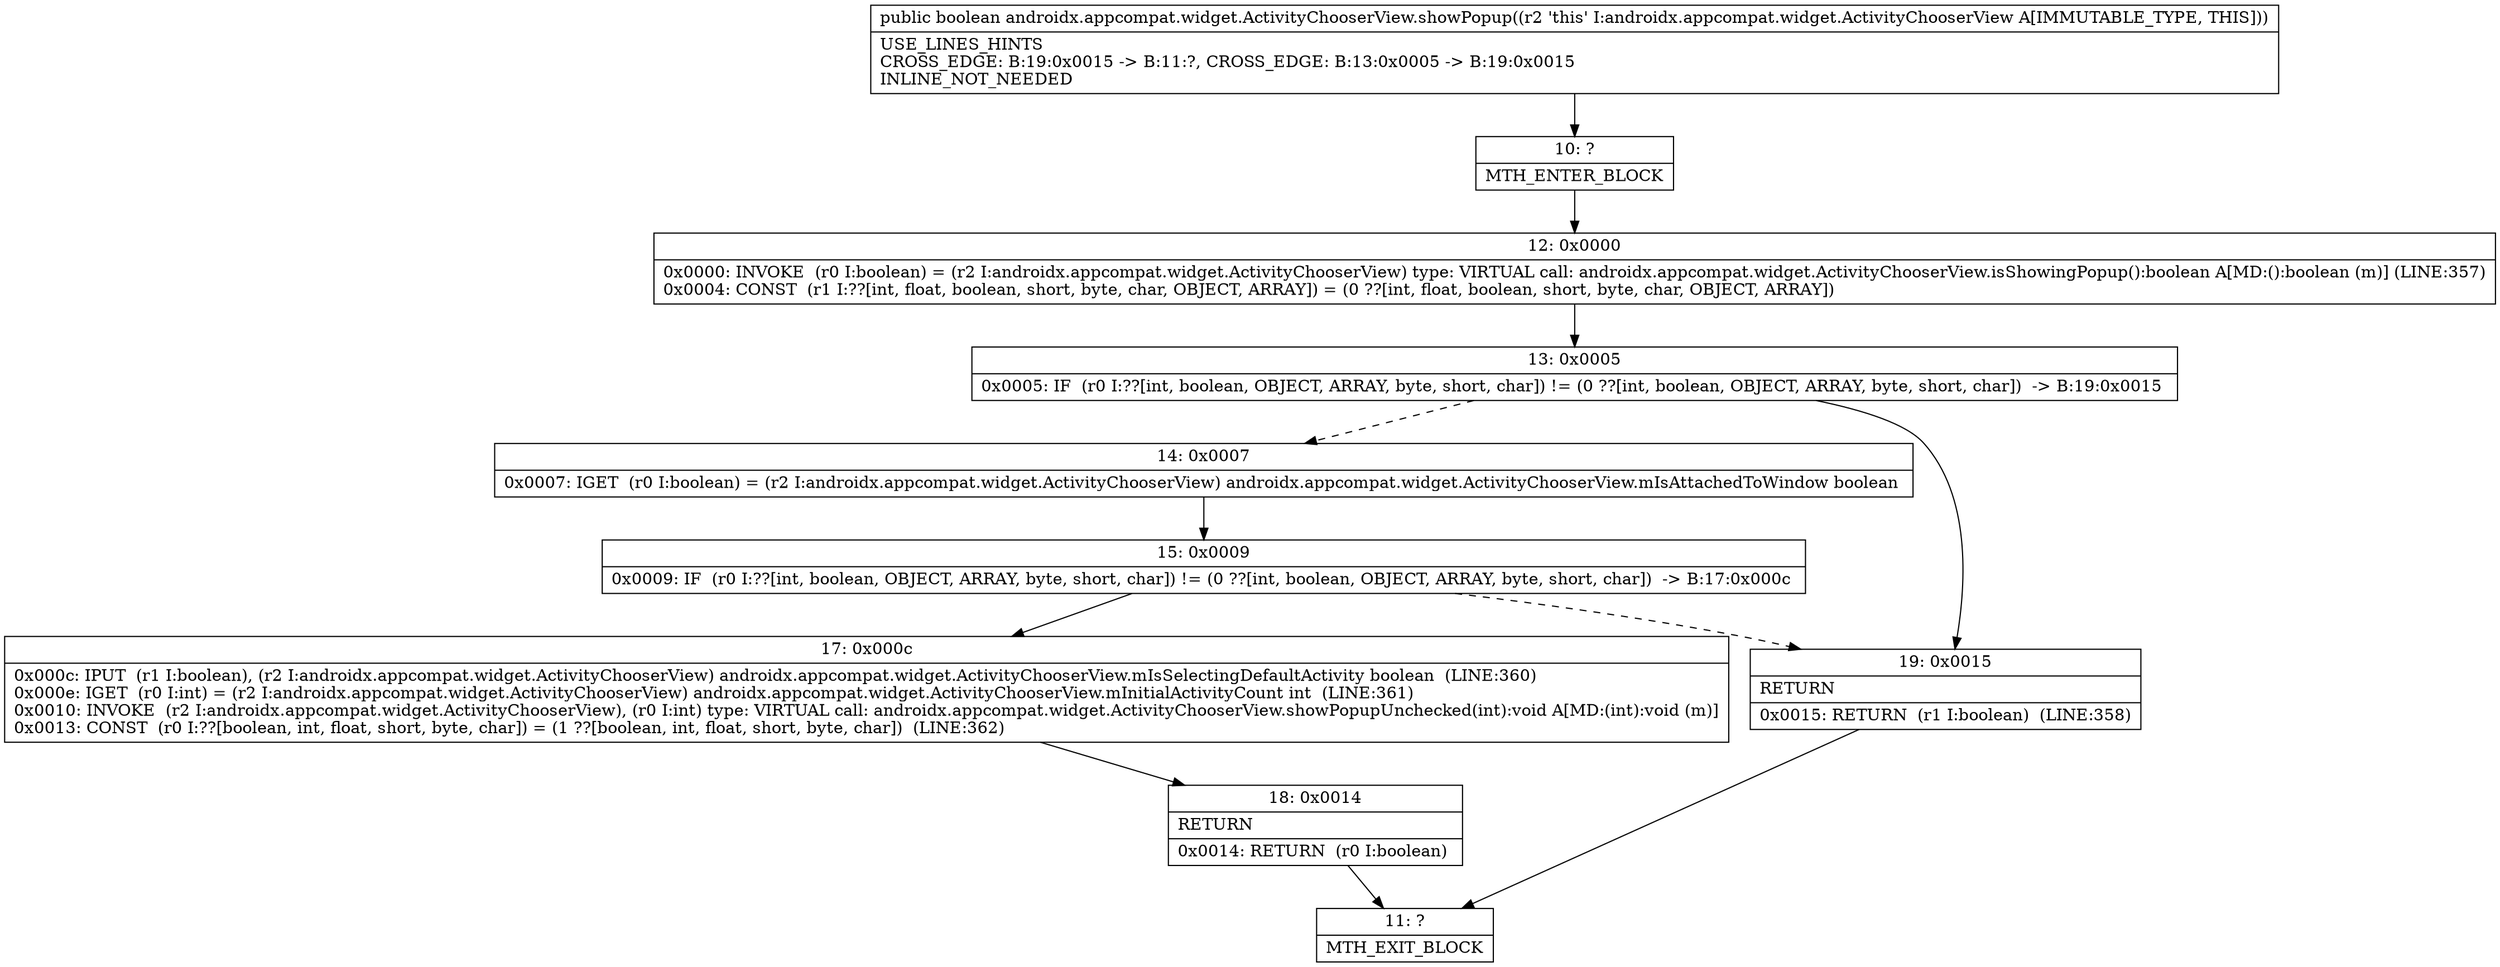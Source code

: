 digraph "CFG forandroidx.appcompat.widget.ActivityChooserView.showPopup()Z" {
Node_10 [shape=record,label="{10\:\ ?|MTH_ENTER_BLOCK\l}"];
Node_12 [shape=record,label="{12\:\ 0x0000|0x0000: INVOKE  (r0 I:boolean) = (r2 I:androidx.appcompat.widget.ActivityChooserView) type: VIRTUAL call: androidx.appcompat.widget.ActivityChooserView.isShowingPopup():boolean A[MD:():boolean (m)] (LINE:357)\l0x0004: CONST  (r1 I:??[int, float, boolean, short, byte, char, OBJECT, ARRAY]) = (0 ??[int, float, boolean, short, byte, char, OBJECT, ARRAY]) \l}"];
Node_13 [shape=record,label="{13\:\ 0x0005|0x0005: IF  (r0 I:??[int, boolean, OBJECT, ARRAY, byte, short, char]) != (0 ??[int, boolean, OBJECT, ARRAY, byte, short, char])  \-\> B:19:0x0015 \l}"];
Node_14 [shape=record,label="{14\:\ 0x0007|0x0007: IGET  (r0 I:boolean) = (r2 I:androidx.appcompat.widget.ActivityChooserView) androidx.appcompat.widget.ActivityChooserView.mIsAttachedToWindow boolean \l}"];
Node_15 [shape=record,label="{15\:\ 0x0009|0x0009: IF  (r0 I:??[int, boolean, OBJECT, ARRAY, byte, short, char]) != (0 ??[int, boolean, OBJECT, ARRAY, byte, short, char])  \-\> B:17:0x000c \l}"];
Node_17 [shape=record,label="{17\:\ 0x000c|0x000c: IPUT  (r1 I:boolean), (r2 I:androidx.appcompat.widget.ActivityChooserView) androidx.appcompat.widget.ActivityChooserView.mIsSelectingDefaultActivity boolean  (LINE:360)\l0x000e: IGET  (r0 I:int) = (r2 I:androidx.appcompat.widget.ActivityChooserView) androidx.appcompat.widget.ActivityChooserView.mInitialActivityCount int  (LINE:361)\l0x0010: INVOKE  (r2 I:androidx.appcompat.widget.ActivityChooserView), (r0 I:int) type: VIRTUAL call: androidx.appcompat.widget.ActivityChooserView.showPopupUnchecked(int):void A[MD:(int):void (m)]\l0x0013: CONST  (r0 I:??[boolean, int, float, short, byte, char]) = (1 ??[boolean, int, float, short, byte, char])  (LINE:362)\l}"];
Node_18 [shape=record,label="{18\:\ 0x0014|RETURN\l|0x0014: RETURN  (r0 I:boolean) \l}"];
Node_11 [shape=record,label="{11\:\ ?|MTH_EXIT_BLOCK\l}"];
Node_19 [shape=record,label="{19\:\ 0x0015|RETURN\l|0x0015: RETURN  (r1 I:boolean)  (LINE:358)\l}"];
MethodNode[shape=record,label="{public boolean androidx.appcompat.widget.ActivityChooserView.showPopup((r2 'this' I:androidx.appcompat.widget.ActivityChooserView A[IMMUTABLE_TYPE, THIS]))  | USE_LINES_HINTS\lCROSS_EDGE: B:19:0x0015 \-\> B:11:?, CROSS_EDGE: B:13:0x0005 \-\> B:19:0x0015\lINLINE_NOT_NEEDED\l}"];
MethodNode -> Node_10;Node_10 -> Node_12;
Node_12 -> Node_13;
Node_13 -> Node_14[style=dashed];
Node_13 -> Node_19;
Node_14 -> Node_15;
Node_15 -> Node_17;
Node_15 -> Node_19[style=dashed];
Node_17 -> Node_18;
Node_18 -> Node_11;
Node_19 -> Node_11;
}

